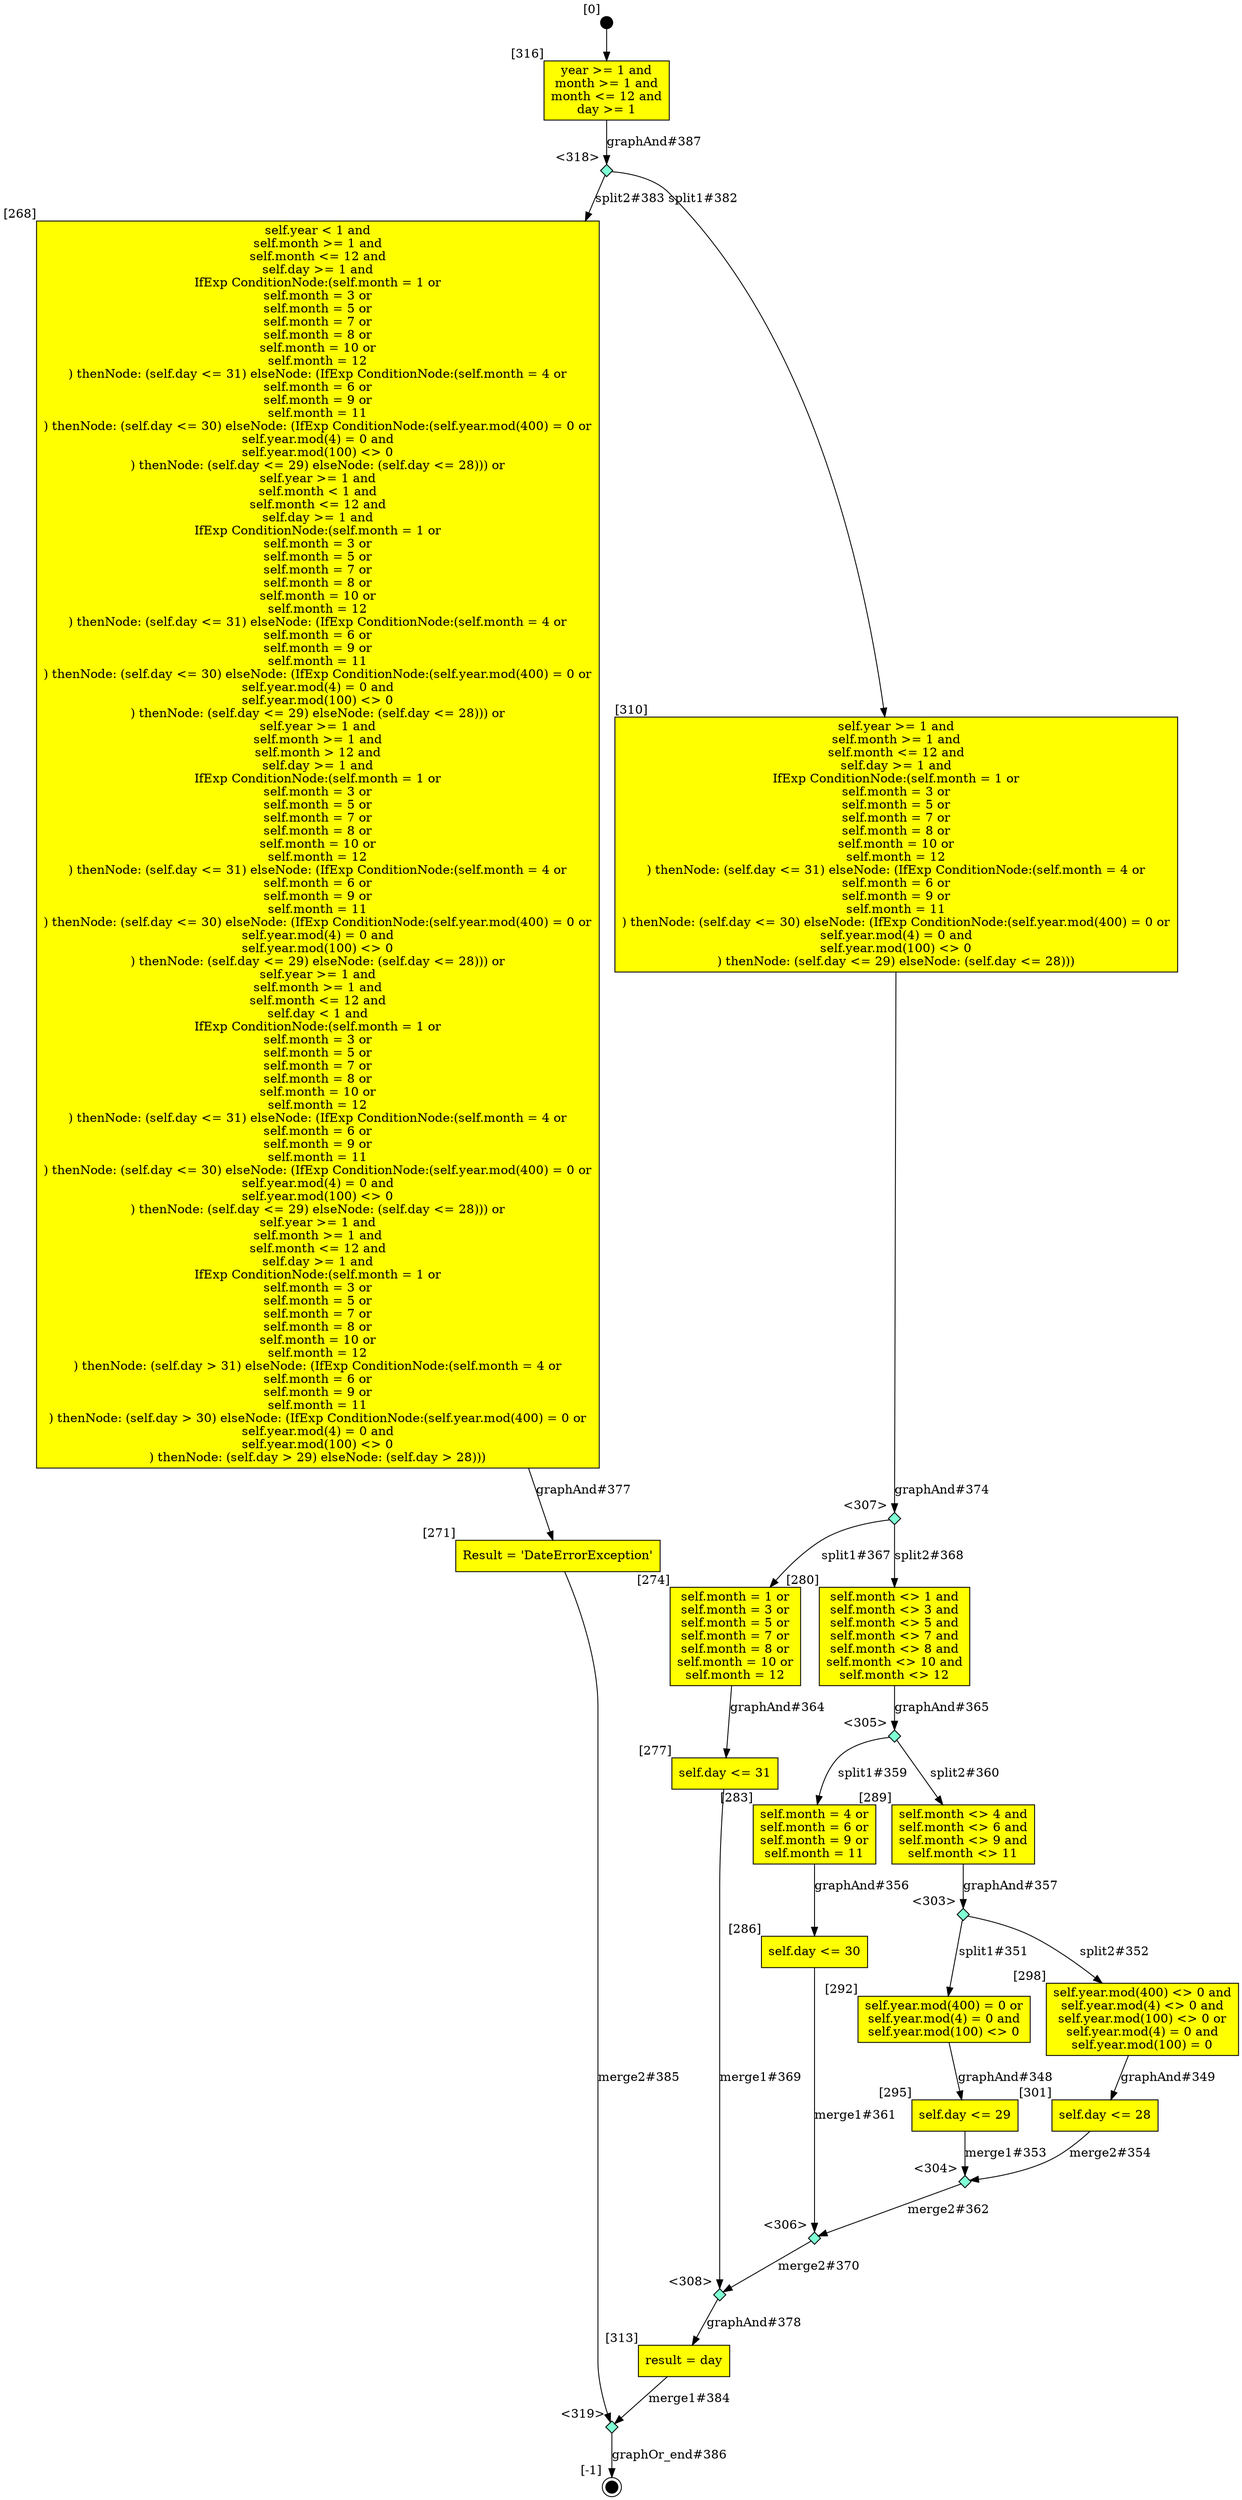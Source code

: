 digraph CLG {
  268 [shape="box", label="self.year < 1 and
self.month >= 1 and
self.month <= 12 and
self.day >= 1 and
IfExp ConditionNode:(self.month = 1 or
self.month = 3 or
self.month = 5 or
self.month = 7 or
self.month = 8 or
self.month = 10 or
self.month = 12
) thenNode: (self.day <= 31) elseNode: (IfExp ConditionNode:(self.month = 4 or
self.month = 6 or
self.month = 9 or
self.month = 11
) thenNode: (self.day <= 30) elseNode: (IfExp ConditionNode:(self.year.mod(400) = 0 or
self.year.mod(4) = 0 and
self.year.mod(100) <> 0
) thenNode: (self.day <= 29) elseNode: (self.day <= 28))) or
self.year >= 1 and
self.month < 1 and
self.month <= 12 and
self.day >= 1 and
IfExp ConditionNode:(self.month = 1 or
self.month = 3 or
self.month = 5 or
self.month = 7 or
self.month = 8 or
self.month = 10 or
self.month = 12
) thenNode: (self.day <= 31) elseNode: (IfExp ConditionNode:(self.month = 4 or
self.month = 6 or
self.month = 9 or
self.month = 11
) thenNode: (self.day <= 30) elseNode: (IfExp ConditionNode:(self.year.mod(400) = 0 or
self.year.mod(4) = 0 and
self.year.mod(100) <> 0
) thenNode: (self.day <= 29) elseNode: (self.day <= 28))) or
self.year >= 1 and
self.month >= 1 and
self.month > 12 and
self.day >= 1 and
IfExp ConditionNode:(self.month = 1 or
self.month = 3 or
self.month = 5 or
self.month = 7 or
self.month = 8 or
self.month = 10 or
self.month = 12
) thenNode: (self.day <= 31) elseNode: (IfExp ConditionNode:(self.month = 4 or
self.month = 6 or
self.month = 9 or
self.month = 11
) thenNode: (self.day <= 30) elseNode: (IfExp ConditionNode:(self.year.mod(400) = 0 or
self.year.mod(4) = 0 and
self.year.mod(100) <> 0
) thenNode: (self.day <= 29) elseNode: (self.day <= 28))) or
self.year >= 1 and
self.month >= 1 and
self.month <= 12 and
self.day < 1 and
IfExp ConditionNode:(self.month = 1 or
self.month = 3 or
self.month = 5 or
self.month = 7 or
self.month = 8 or
self.month = 10 or
self.month = 12
) thenNode: (self.day <= 31) elseNode: (IfExp ConditionNode:(self.month = 4 or
self.month = 6 or
self.month = 9 or
self.month = 11
) thenNode: (self.day <= 30) elseNode: (IfExp ConditionNode:(self.year.mod(400) = 0 or
self.year.mod(4) = 0 and
self.year.mod(100) <> 0
) thenNode: (self.day <= 29) elseNode: (self.day <= 28))) or
self.year >= 1 and
self.month >= 1 and
self.month <= 12 and
self.day >= 1 and
IfExp ConditionNode:(self.month = 1 or
self.month = 3 or
self.month = 5 or
self.month = 7 or
self.month = 8 or
self.month = 10 or
self.month = 12
) thenNode: (self.day > 31) elseNode: (IfExp ConditionNode:(self.month = 4 or
self.month = 6 or
self.month = 9 or
self.month = 11
) thenNode: (self.day > 30) elseNode: (IfExp ConditionNode:(self.year.mod(400) = 0 or
self.year.mod(4) = 0 and
self.year.mod(100) <> 0
) thenNode: (self.day > 29) elseNode: (self.day > 28)))
", style=filled, fillcolor=yellow, xlabel="[268]"];
  271 [shape="box", label="Result = 'DateErrorException'", style=filled, fillcolor=yellow, xlabel="[271]"];
  272 [style=filled, fillcolor=black, shape="doublecircle", label="", fixedsize=true, width=.2, height=.2, xlabel="[-1]"];
  274 [shape="box", label="self.month = 1 or
self.month = 3 or
self.month = 5 or
self.month = 7 or
self.month = 8 or
self.month = 10 or
self.month = 12
", style=filled, fillcolor=yellow, xlabel="[274]"];
  277 [shape="box", label="self.day <= 31", style=filled, fillcolor=yellow, xlabel="[277]"];
  280 [shape="box", label="self.month <> 1 and
self.month <> 3 and
self.month <> 5 and
self.month <> 7 and
self.month <> 8 and
self.month <> 10 and
self.month <> 12
", style=filled, fillcolor=yellow, xlabel="[280]"];
  283 [shape="box", label="self.month = 4 or
self.month = 6 or
self.month = 9 or
self.month = 11
", style=filled, fillcolor=yellow, xlabel="[283]"];
  286 [shape="box", label="self.day <= 30", style=filled, fillcolor=yellow, xlabel="[286]"];
  289 [shape="box", label="self.month <> 4 and
self.month <> 6 and
self.month <> 9 and
self.month <> 11
", style=filled, fillcolor=yellow, xlabel="[289]"];
  292 [shape="box", label="self.year.mod(400) = 0 or
self.year.mod(4) = 0 and
self.year.mod(100) <> 0
", style=filled, fillcolor=yellow, xlabel="[292]"];
  295 [shape="box", label="self.day <= 29", style=filled, fillcolor=yellow, xlabel="[295]"];
  298 [shape="box", label="self.year.mod(400) <> 0 and
self.year.mod(4) <> 0 and
self.year.mod(100) <> 0 or
self.year.mod(4) = 0 and
self.year.mod(100) = 0
", style=filled, fillcolor=yellow, xlabel="[298]"];
  301 [shape="box", label="self.day <= 28", style=filled, fillcolor=yellow, xlabel="[301]"];
  303 [shape="diamond", label="", xlabel="<303>", style=filled, fillcolor=aquamarine, fixedsize=true, width=.2, height=.2];
  304 [shape="diamond", label="", xlabel="<304>", style=filled, fillcolor=aquamarine, fixedsize=true, width=.2, height=.2];
  305 [shape="diamond", label="", xlabel="<305>", style=filled, fillcolor=aquamarine, fixedsize=true, width=.2, height=.2];
  306 [shape="diamond", label="", xlabel="<306>", style=filled, fillcolor=aquamarine, fixedsize=true, width=.2, height=.2];
  307 [shape="diamond", label="", xlabel="<307>", style=filled, fillcolor=aquamarine, fixedsize=true, width=.2, height=.2];
  308 [shape="diamond", label="", xlabel="<308>", style=filled, fillcolor=aquamarine, fixedsize=true, width=.2, height=.2];
  310 [shape="box", label="self.year >= 1 and
self.month >= 1 and
self.month <= 12 and
self.day >= 1 and
IfExp ConditionNode:(self.month = 1 or
self.month = 3 or
self.month = 5 or
self.month = 7 or
self.month = 8 or
self.month = 10 or
self.month = 12
) thenNode: (self.day <= 31) elseNode: (IfExp ConditionNode:(self.month = 4 or
self.month = 6 or
self.month = 9 or
self.month = 11
) thenNode: (self.day <= 30) elseNode: (IfExp ConditionNode:(self.year.mod(400) = 0 or
self.year.mod(4) = 0 and
self.year.mod(100) <> 0
) thenNode: (self.day <= 29) elseNode: (self.day <= 28)))
", style=filled, fillcolor=yellow, xlabel="[310]"];
  313 [shape="box", label="result = day", style=filled, fillcolor=yellow, xlabel="[313]"];
  315 [style=filled, fillcolor=black, shape="circle", label="", fixedsize=true, width=.2, height=.2, xlabel="[0]"];
  316 [shape="box", label="year >= 1 and
month >= 1 and
month <= 12 and
day >= 1
", style=filled, fillcolor=yellow, xlabel="[316]"];
  318 [shape="diamond", label="", xlabel="<318>", style=filled, fillcolor=aquamarine, fixedsize=true, width=.2, height=.2];
  319 [shape="diamond", label="", xlabel="<319>", style=filled, fillcolor=aquamarine, fixedsize=true, width=.2, height=.2];
  313 -> 319[label="merge1#384"];
  271 -> 319[label="merge2#385"];
  319 -> 272[label="graphOr_end#386"];
  316 -> 318[label="graphAnd#387"];
  292 -> 295[label="graphAnd#348"];
  298 -> 301[label="graphAnd#349"];
  303 -> 292[label="split1#351"];
  303 -> 298[label="split2#352"];
  295 -> 304[label="merge1#353"];
  301 -> 304[label="merge2#354"];
  283 -> 286[label="graphAnd#356"];
  289 -> 303[label="graphAnd#357"];
  305 -> 283[label="split1#359"];
  305 -> 289[label="split2#360"];
  286 -> 306[label="merge1#361"];
  304 -> 306[label="merge2#362"];
  274 -> 277[label="graphAnd#364"];
  280 -> 305[label="graphAnd#365"];
  307 -> 274[label="split1#367"];
  307 -> 280[label="split2#368"];
  277 -> 308[label="merge1#369"];
  306 -> 308[label="merge2#370"];
  310 -> 307[label="graphAnd#374"];
  268 -> 271[label="graphAnd#377"];
  308 -> 313[label="graphAnd#378"];
  315 -> 316;
  318 -> 310[label="split1#382"];
  318 -> 268[label="split2#383"];
}
